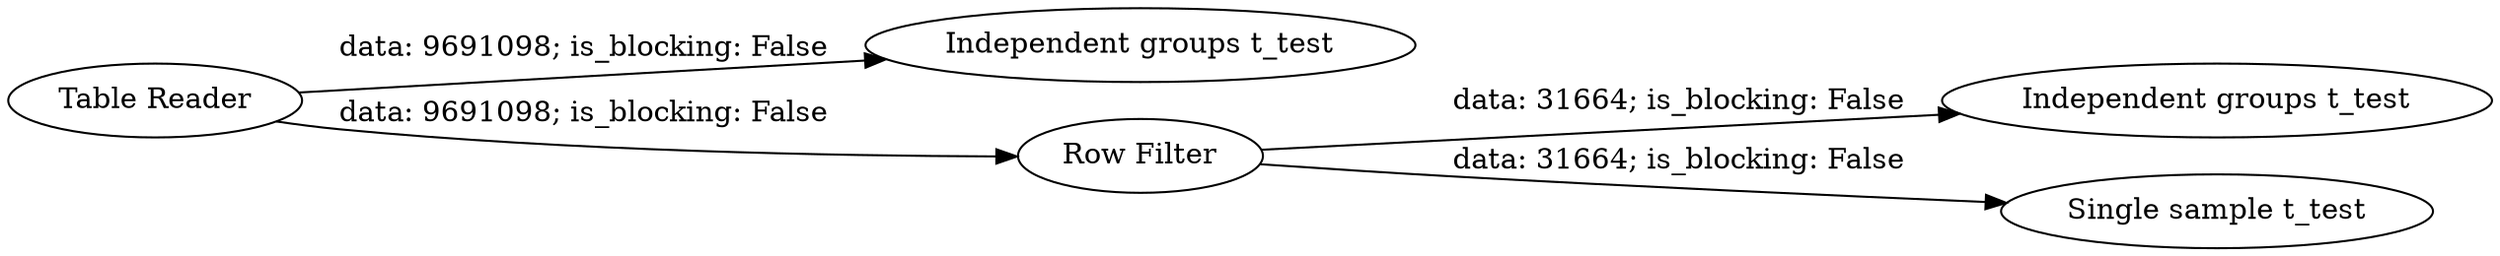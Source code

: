 digraph {
	"-1237342288983199507_18" [label="Table Reader"]
	"-1237342288983199507_17" [label="Independent groups t_test"]
	"-1237342288983199507_16" [label="Independent groups t_test"]
	"-1237342288983199507_15" [label="Row Filter"]
	"-1237342288983199507_14" [label="Single sample t_test"]
	"-1237342288983199507_15" -> "-1237342288983199507_14" [label="data: 31664; is_blocking: False"]
	"-1237342288983199507_18" -> "-1237342288983199507_16" [label="data: 9691098; is_blocking: False"]
	"-1237342288983199507_18" -> "-1237342288983199507_15" [label="data: 9691098; is_blocking: False"]
	"-1237342288983199507_15" -> "-1237342288983199507_17" [label="data: 31664; is_blocking: False"]
	rankdir=LR
}
